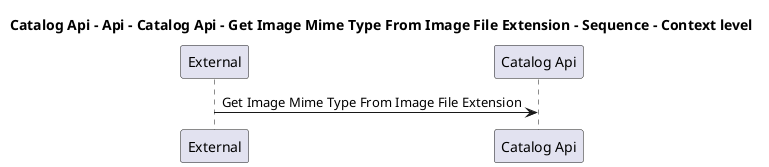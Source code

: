 @startuml

title Catalog Api - Api - Catalog Api - Get Image Mime Type From Image File Extension - Sequence - Context level

participant "External" as C4InterFlow.SoftwareSystems.ExternalSystem
participant "Catalog Api" as dotnet.eShop.Architecture.SoftwareSystems.CatalogApi

C4InterFlow.SoftwareSystems.ExternalSystem -> dotnet.eShop.Architecture.SoftwareSystems.CatalogApi : Get Image Mime Type From Image File Extension


@enduml
